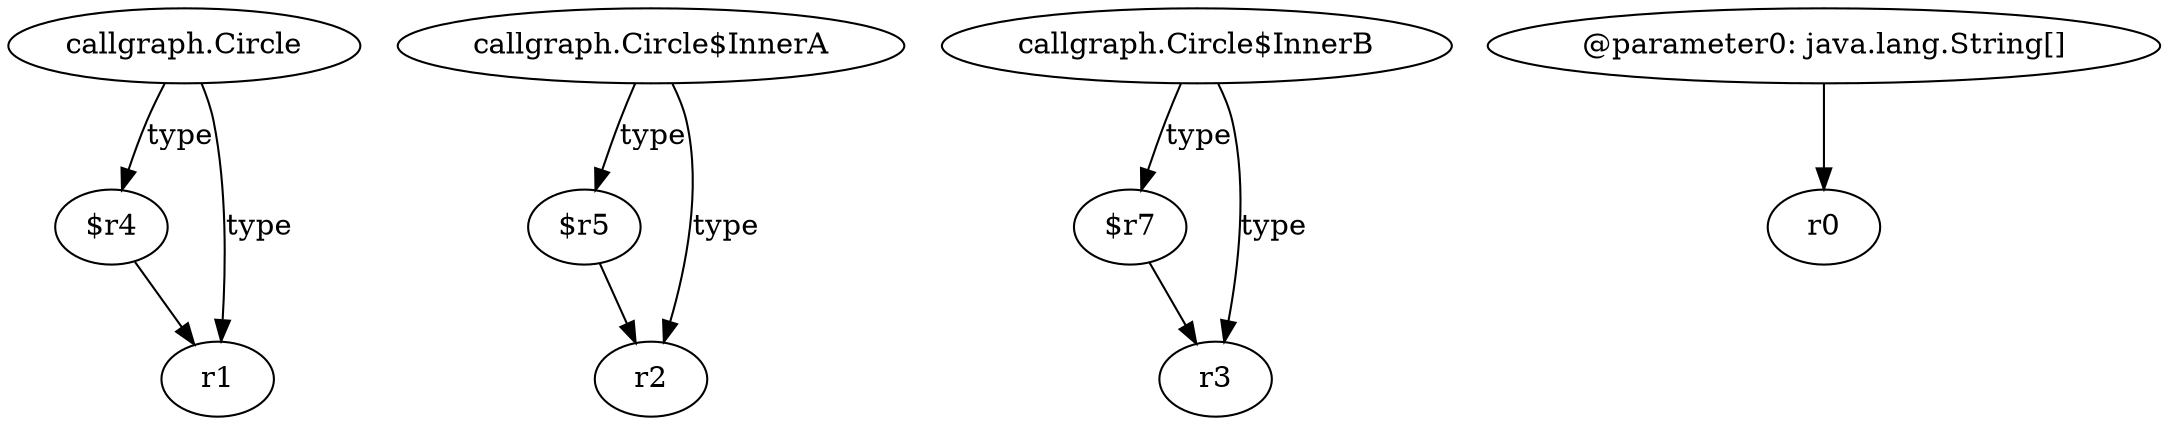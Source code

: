 digraph g {
0[label="$r4"]
1[label="r1"]
0->1[label=""]
2[label="callgraph.Circle$InnerA"]
3[label="$r5"]
2->3[label="type"]
4[label="callgraph.Circle"]
4->0[label="type"]
5[label="callgraph.Circle$InnerB"]
6[label="$r7"]
5->6[label="type"]
7[label="@parameter0: java.lang.String[]"]
8[label="r0"]
7->8[label=""]
9[label="r2"]
3->9[label=""]
4->1[label="type"]
10[label="r3"]
6->10[label=""]
2->9[label="type"]
5->10[label="type"]
}